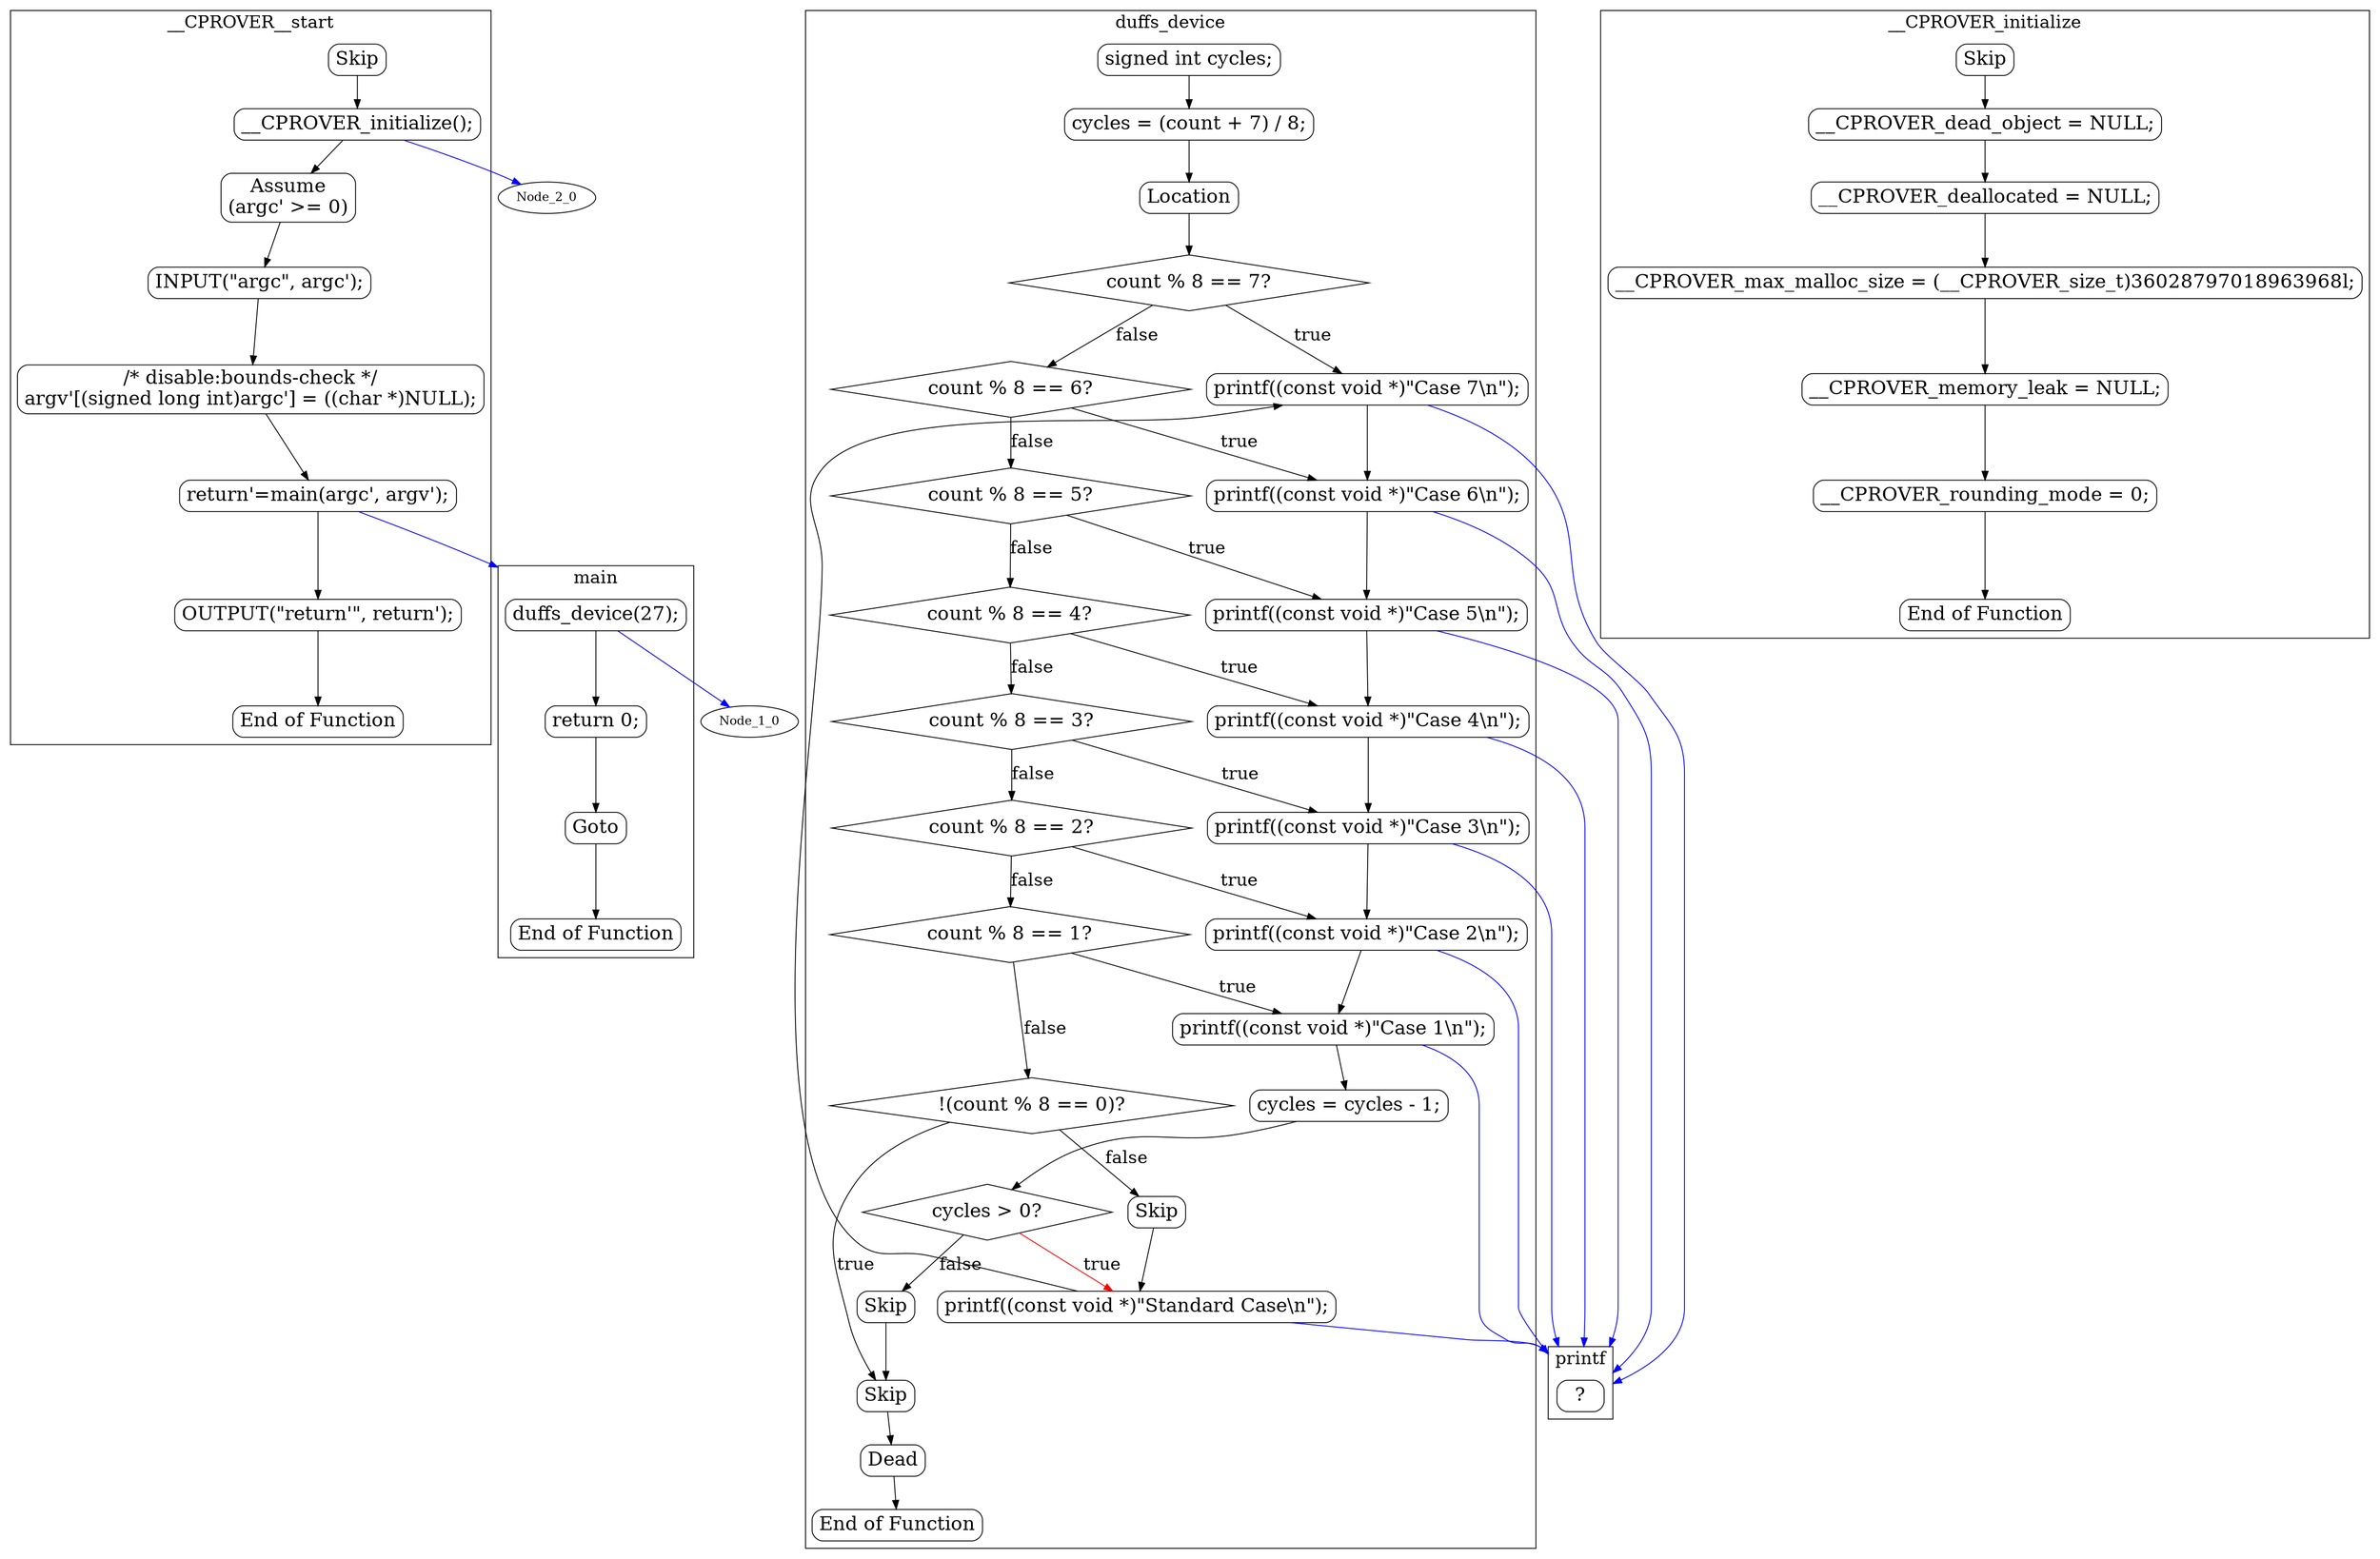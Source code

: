 digraph G {
color=black;orientation=portrait;fontsize=20;compound=true;size="30,40";ratio=compress;
subgraph "cluster_main" {
label="main";
Node_0_0 [shape=Mrecord,fontsize=22,label="duffs_device(27);"];
Node_0_0 -> Node_0_1 ;
Node_0_1 [shape=Mrecord,fontsize=22,label="return 0;"];
Node_0_1 -> Node_0_2 ;
Node_0_2 [shape=Mrecord,fontsize=22,label="Goto"];
Node_0_2 -> Node_0_3 ;
Node_0_3 [shape=Mrecord,fontsize=22,label="End of Function"];
}
subgraph "cluster_duffs_device" {
label="duffs_device";
Node_1_4 [shape=Mrecord,fontsize=22,label="signed int cycles;"];
Node_1_4 -> Node_1_5 ;
Node_1_5 [shape=Mrecord,fontsize=22,label="cycles = (count + 7) / 8;"];
Node_1_5 -> Node_1_6 ;
Node_1_6 [shape=Mrecord,fontsize=22,label="Location"];
Node_1_6 -> Node_1_7 ;
Node_1_7 [shape=diamond,fontsize=22,label="count % 8 == 7?"];
Node_1_7 -> Node_1_17 [fontsize=20,label="true"];
Node_1_7 -> Node_1_8 [fontsize=20,label="false"];
Node_1_17 [shape=Mrecord,fontsize=22,label="printf((const void *)\"Case 7\\n\");"];
Node_1_17 -> Node_1_18 ;
Node_1_8 [shape=diamond,fontsize=22,label="count % 8 == 6?"];
Node_1_8 -> Node_1_18 [fontsize=20,label="true"];
Node_1_8 -> Node_1_9 [fontsize=20,label="false"];
Node_1_18 [shape=Mrecord,fontsize=22,label="printf((const void *)\"Case 6\\n\");"];
Node_1_18 -> Node_1_19 ;
Node_1_9 [shape=diamond,fontsize=22,label="count % 8 == 5?"];
Node_1_9 -> Node_1_19 [fontsize=20,label="true"];
Node_1_9 -> Node_1_10 [fontsize=20,label="false"];
Node_1_19 [shape=Mrecord,fontsize=22,label="printf((const void *)\"Case 5\\n\");"];
Node_1_19 -> Node_1_20 ;
Node_1_10 [shape=diamond,fontsize=22,label="count % 8 == 4?"];
Node_1_10 -> Node_1_20 [fontsize=20,label="true"];
Node_1_10 -> Node_1_11 [fontsize=20,label="false"];
Node_1_20 [shape=Mrecord,fontsize=22,label="printf((const void *)\"Case 4\\n\");"];
Node_1_20 -> Node_1_21 ;
Node_1_11 [shape=diamond,fontsize=22,label="count % 8 == 3?"];
Node_1_11 -> Node_1_21 [fontsize=20,label="true"];
Node_1_11 -> Node_1_12 [fontsize=20,label="false"];
Node_1_21 [shape=Mrecord,fontsize=22,label="printf((const void *)\"Case 3\\n\");"];
Node_1_21 -> Node_1_22 ;
Node_1_12 [shape=diamond,fontsize=22,label="count % 8 == 2?"];
Node_1_12 -> Node_1_22 [fontsize=20,label="true"];
Node_1_12 -> Node_1_13 [fontsize=20,label="false"];
Node_1_22 [shape=Mrecord,fontsize=22,label="printf((const void *)\"Case 2\\n\");"];
Node_1_22 -> Node_1_23 ;
Node_1_13 [shape=diamond,fontsize=22,label="count % 8 == 1?"];
Node_1_13 -> Node_1_23 [fontsize=20,label="true"];
Node_1_13 -> Node_1_14 [fontsize=20,label="false"];
Node_1_23 [shape=Mrecord,fontsize=22,label="printf((const void *)\"Case 1\\n\");"];
Node_1_23 -> Node_1_24 ;
Node_1_14 [shape=diamond,fontsize=22,label="!(count % 8 == 0)?"];
Node_1_14 -> Node_1_27 [fontsize=20,label="true"];
Node_1_14 -> Node_1_15 [fontsize=20,label="false"];
Node_1_24 [shape=Mrecord,fontsize=22,label="cycles = cycles - 1;"];
Node_1_24 -> Node_1_25 ;
Node_1_27 [shape=Mrecord,fontsize=22,label="Skip"];
Node_1_27 -> Node_1_28 ;
Node_1_15 [shape=Mrecord,fontsize=22,label="Skip"];
Node_1_15 -> Node_1_16 ;
Node_1_25 [shape=diamond,fontsize=22,label="cycles \> 0?"];
Node_1_25 -> Node_1_16 [fontsize=20,label="true",color=red];
Node_1_25 -> Node_1_26 [fontsize=20,label="false"];
Node_1_28 [shape=Mrecord,fontsize=22,label="Dead"];
Node_1_28 -> Node_1_29 ;
Node_1_16 [shape=Mrecord,fontsize=22,label="printf((const void *)\"Standard Case\\n\");"];
Node_1_16 -> Node_1_17 ;
Node_1_26 [shape=Mrecord,fontsize=22,label="Skip"];
Node_1_26 -> Node_1_27 ;
Node_1_29 [shape=Mrecord,fontsize=22,label="End of Function"];
}
subgraph "cluster___CPROVER_initialize" {
label="__CPROVER_initialize";
Node_2_30 [shape=Mrecord,fontsize=22,label="Skip"];
Node_2_30 -> Node_2_31 ;
Node_2_31 [shape=Mrecord,fontsize=22,label="__CPROVER_dead_object = NULL;"];
Node_2_31 -> Node_2_32 ;
Node_2_32 [shape=Mrecord,fontsize=22,label="__CPROVER_deallocated = NULL;"];
Node_2_32 -> Node_2_33 ;
Node_2_33 [shape=Mrecord,fontsize=22,label="__CPROVER_max_malloc_size = (__CPROVER_size_t)36028797018963968l;"];
Node_2_33 -> Node_2_34 ;
Node_2_34 [shape=Mrecord,fontsize=22,label="__CPROVER_memory_leak = NULL;"];
Node_2_34 -> Node_2_35 ;
Node_2_35 [shape=Mrecord,fontsize=22,label="__CPROVER_rounding_mode = 0;"];
Node_2_35 -> Node_2_36 ;
Node_2_36 [shape=Mrecord,fontsize=22,label="End of Function"];
}
subgraph "cluster___CPROVER__start" {
label="__CPROVER__start";
Node_3_37 [shape=Mrecord,fontsize=22,label="Skip"];
Node_3_37 -> Node_3_38 ;
Node_3_38 [shape=Mrecord,fontsize=22,label="__CPROVER_initialize();"];
Node_3_38 -> Node_3_39 ;
Node_3_39 [shape=Mrecord,fontsize=22,label="Assume\n(argc' \>= 0)"];
Node_3_39 -> Node_3_40 ;
Node_3_40 [shape=Mrecord,fontsize=22,label="INPUT(\"argc\", argc');"];
Node_3_40 -> Node_3_41 ;
Node_3_41 [shape=Mrecord,fontsize=22,label="/* disable:bounds-check */\nargv'[(signed long int)argc'] = ((char *)NULL);"];
Node_3_41 -> Node_3_42 ;
Node_3_42 [shape=Mrecord,fontsize=22,label="return'=main(argc', argv');"];
Node_3_42 -> Node_3_43 ;
Node_3_43 [shape=Mrecord,fontsize=22,label="OUTPUT(\"return'\", return');"];
Node_3_43 -> Node_3_44 ;
Node_3_44 [shape=Mrecord,fontsize=22,label="End of Function"];
}
Node_0_0 -> Node_1_0 [lhead="cluster_duffs_device",color=blue];
subgraph "cluster_printf" {
rank=sink;
label="printf";
Node_4_0 [shape=Mrecord,fontsize=22,label="?"];
}
Node_1_17 -> Node_4_0 [lhead="cluster_printf",color=blue];
Node_1_18 -> Node_4_0 [lhead="cluster_printf",color=blue];
Node_1_19 -> Node_4_0 [lhead="cluster_printf",color=blue];
Node_1_20 -> Node_4_0 [lhead="cluster_printf",color=blue];
Node_1_21 -> Node_4_0 [lhead="cluster_printf",color=blue];
Node_1_22 -> Node_4_0 [lhead="cluster_printf",color=blue];
Node_1_23 -> Node_4_0 [lhead="cluster_printf",color=blue];
Node_1_16 -> Node_4_0 [lhead="cluster_printf",color=blue];
Node_3_38 -> Node_2_0 [lhead="cluster___CPROVER_initialize",color=blue];
Node_3_42 -> Node_0_0 [lhead="cluster_main",color=blue];
}
